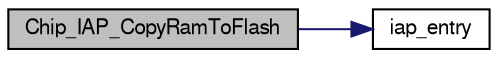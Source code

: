 digraph "Chip_IAP_CopyRamToFlash"
{
  edge [fontname="FreeSans",fontsize="10",labelfontname="FreeSans",labelfontsize="10"];
  node [fontname="FreeSans",fontsize="10",shape=record];
  rankdir="LR";
  Node1 [label="Chip_IAP_CopyRamToFlash",height=0.2,width=0.4,color="black", fillcolor="grey75", style="filled", fontcolor="black"];
  Node1 -> Node2 [color="midnightblue",fontsize="10",style="solid"];
  Node2 [label="iap_entry",height=0.2,width=0.4,color="black", fillcolor="white", style="filled",URL="$group__ROMAPI__407X__8X.html#ga6e16dcc17bc9aaaf82f62d1816d08c4f",tooltip="LPC17XX/40XX IAP_ENTRY API function type. "];
}
